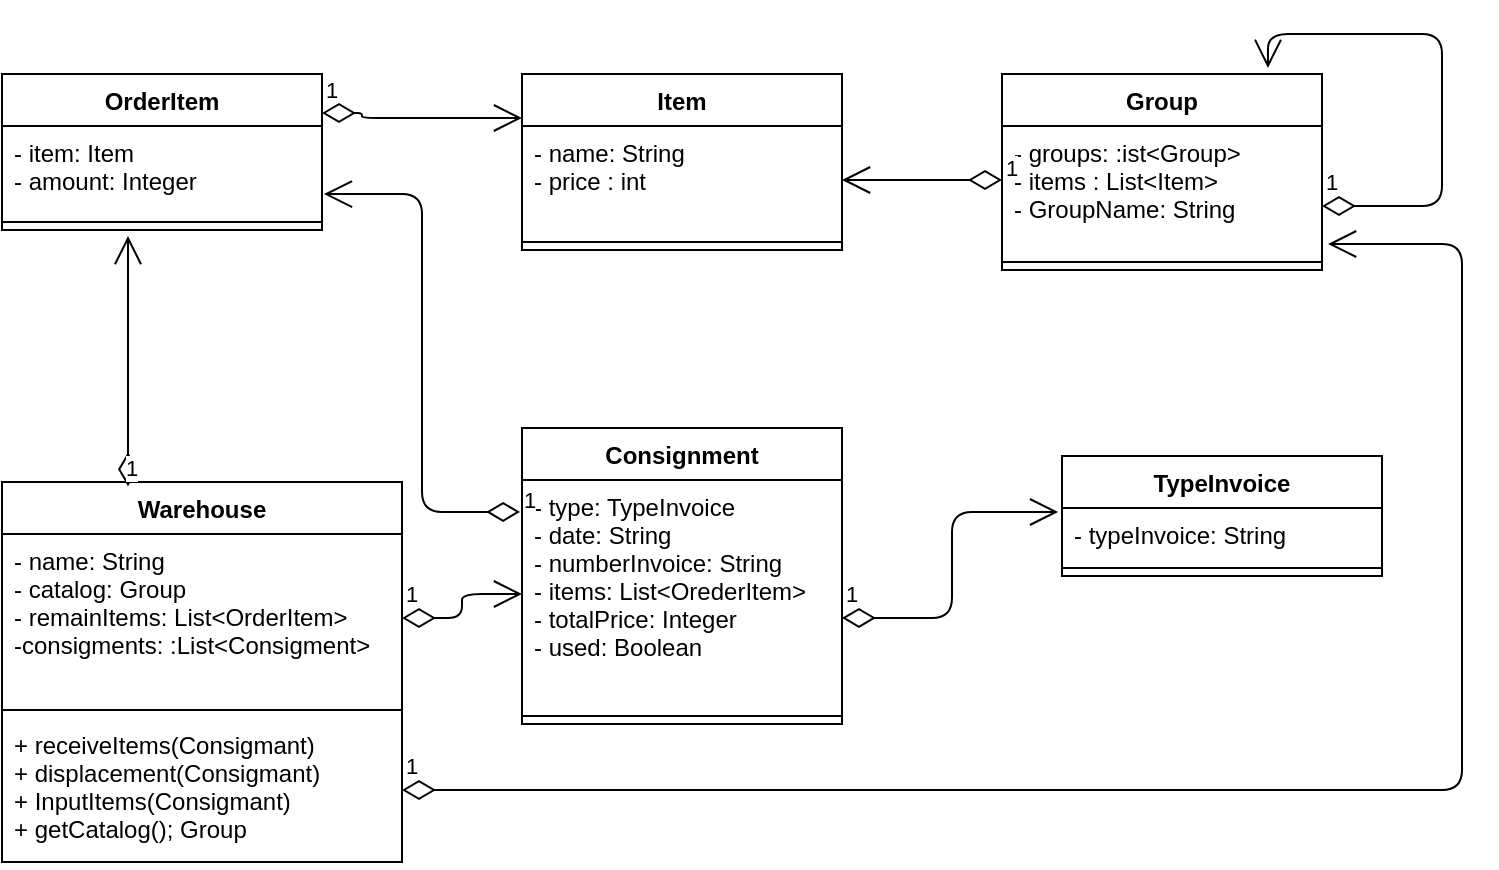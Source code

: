 <mxfile version="12.0.2" type="device" pages="1"><diagram id="VpjfsLbIvtAm7vIeEWqr" name="Page-1"><mxGraphModel dx="1422" dy="745" grid="1" gridSize="10" guides="1" tooltips="1" connect="1" arrows="1" fold="1" page="1" pageScale="1" pageWidth="827" pageHeight="1169" math="0" shadow="0"><root><mxCell id="0"/><mxCell id="1" parent="0"/><mxCell id="SZ-178DpBvnL0eJqTaVc-1" value="Item" style="swimlane;fontStyle=1;align=center;verticalAlign=top;childLayout=stackLayout;horizontal=1;startSize=26;horizontalStack=0;resizeParent=1;resizeParentMax=0;resizeLast=0;collapsible=1;marginBottom=0;" parent="1" vertex="1"><mxGeometry x="310" y="99" width="160" height="88" as="geometry"><mxRectangle x="180" y="299" width="60" height="26" as="alternateBounds"/></mxGeometry></mxCell><mxCell id="SZ-178DpBvnL0eJqTaVc-2" value="- name: String&#10;- price : int&#10;" style="text;strokeColor=none;fillColor=none;align=left;verticalAlign=top;spacingLeft=4;spacingRight=4;overflow=hidden;rotatable=0;points=[[0,0.5],[1,0.5]];portConstraint=eastwest;" parent="SZ-178DpBvnL0eJqTaVc-1" vertex="1"><mxGeometry y="26" width="160" height="54" as="geometry"/></mxCell><mxCell id="SZ-178DpBvnL0eJqTaVc-3" value="" style="line;strokeWidth=1;fillColor=none;align=left;verticalAlign=middle;spacingTop=-1;spacingLeft=3;spacingRight=3;rotatable=0;labelPosition=right;points=[];portConstraint=eastwest;" parent="SZ-178DpBvnL0eJqTaVc-1" vertex="1"><mxGeometry y="80" width="160" height="8" as="geometry"/></mxCell><mxCell id="SZ-178DpBvnL0eJqTaVc-5" value="OrderItem" style="swimlane;fontStyle=1;align=center;verticalAlign=top;childLayout=stackLayout;horizontal=1;startSize=26;horizontalStack=0;resizeParent=1;resizeParentMax=0;resizeLast=0;collapsible=1;marginBottom=0;" parent="1" vertex="1"><mxGeometry x="50" y="99" width="160" height="78" as="geometry"/></mxCell><mxCell id="SZ-178DpBvnL0eJqTaVc-6" value="- item: Item&#10;- amount: Integer&#10;" style="text;strokeColor=none;fillColor=none;align=left;verticalAlign=top;spacingLeft=4;spacingRight=4;overflow=hidden;rotatable=0;points=[[0,0.5],[1,0.5]];portConstraint=eastwest;" parent="SZ-178DpBvnL0eJqTaVc-5" vertex="1"><mxGeometry y="26" width="160" height="44" as="geometry"/></mxCell><mxCell id="SZ-178DpBvnL0eJqTaVc-7" value="" style="line;strokeWidth=1;fillColor=none;align=left;verticalAlign=middle;spacingTop=-1;spacingLeft=3;spacingRight=3;rotatable=0;labelPosition=right;points=[];portConstraint=eastwest;" parent="SZ-178DpBvnL0eJqTaVc-5" vertex="1"><mxGeometry y="70" width="160" height="8" as="geometry"/></mxCell><mxCell id="sCixryS_ZxGOpBUlxW9D-3" value="Group" style="swimlane;fontStyle=1;align=center;verticalAlign=top;childLayout=stackLayout;horizontal=1;startSize=26;horizontalStack=0;resizeParent=1;resizeParentMax=0;resizeLast=0;collapsible=1;marginBottom=0;" vertex="1" parent="1"><mxGeometry x="550" y="99" width="160" height="98" as="geometry"/></mxCell><mxCell id="sCixryS_ZxGOpBUlxW9D-4" value="- groups: :ist&lt;Group&gt;&#10;- items : List&lt;Item&gt;&#10;- GroupName: String" style="text;strokeColor=none;fillColor=none;align=left;verticalAlign=top;spacingLeft=4;spacingRight=4;overflow=hidden;rotatable=0;points=[[0,0.5],[1,0.5]];portConstraint=eastwest;" vertex="1" parent="sCixryS_ZxGOpBUlxW9D-3"><mxGeometry y="26" width="160" height="64" as="geometry"/></mxCell><mxCell id="sCixryS_ZxGOpBUlxW9D-5" value="" style="line;strokeWidth=1;fillColor=none;align=left;verticalAlign=middle;spacingTop=-1;spacingLeft=3;spacingRight=3;rotatable=0;labelPosition=right;points=[];portConstraint=eastwest;" vertex="1" parent="sCixryS_ZxGOpBUlxW9D-3"><mxGeometry y="90" width="160" height="8" as="geometry"/></mxCell><mxCell id="sCixryS_ZxGOpBUlxW9D-13" value="1" style="endArrow=open;html=1;endSize=12;startArrow=diamondThin;startSize=14;startFill=0;edgeStyle=orthogonalEdgeStyle;align=left;verticalAlign=bottom;entryX=0.831;entryY=-0.031;entryDx=0;entryDy=0;entryPerimeter=0;" edge="1" parent="sCixryS_ZxGOpBUlxW9D-3" source="sCixryS_ZxGOpBUlxW9D-4" target="sCixryS_ZxGOpBUlxW9D-3"><mxGeometry x="-1" y="3" relative="1" as="geometry"><mxPoint x="-450" y="230" as="sourcePoint"/><mxPoint x="-290" y="230" as="targetPoint"/><Array as="points"><mxPoint x="220" y="66"/><mxPoint x="220" y="-20"/><mxPoint x="133" y="-20"/></Array></mxGeometry></mxCell><mxCell id="sCixryS_ZxGOpBUlxW9D-12" value="1" style="endArrow=open;html=1;endSize=12;startArrow=diamondThin;startSize=14;startFill=0;edgeStyle=orthogonalEdgeStyle;align=left;verticalAlign=bottom;entryX=1;entryY=0.5;entryDx=0;entryDy=0;" edge="1" parent="1" source="sCixryS_ZxGOpBUlxW9D-3" target="SZ-178DpBvnL0eJqTaVc-2"><mxGeometry x="-1" y="3" relative="1" as="geometry"><mxPoint x="190" y="450" as="sourcePoint"/><mxPoint x="350" y="450" as="targetPoint"/><Array as="points"><mxPoint x="570" y="113"/></Array></mxGeometry></mxCell><mxCell id="sCixryS_ZxGOpBUlxW9D-14" value="1" style="endArrow=open;html=1;endSize=12;startArrow=diamondThin;startSize=14;startFill=0;edgeStyle=orthogonalEdgeStyle;align=left;verticalAlign=bottom;exitX=1;exitY=0.25;exitDx=0;exitDy=0;entryX=0;entryY=0.25;entryDx=0;entryDy=0;" edge="1" parent="1" source="SZ-178DpBvnL0eJqTaVc-5" target="SZ-178DpBvnL0eJqTaVc-1"><mxGeometry x="-1" y="3" relative="1" as="geometry"><mxPoint x="50" y="220" as="sourcePoint"/><mxPoint x="210" y="220" as="targetPoint"/><Array as="points"><mxPoint x="230" y="119"/><mxPoint x="230" y="121"/></Array></mxGeometry></mxCell><mxCell id="sCixryS_ZxGOpBUlxW9D-15" value="Consignment" style="swimlane;fontStyle=1;align=center;verticalAlign=top;childLayout=stackLayout;horizontal=1;startSize=26;horizontalStack=0;resizeParent=1;resizeParentMax=0;resizeLast=0;collapsible=1;marginBottom=0;" vertex="1" parent="1"><mxGeometry x="310" y="276" width="160" height="148" as="geometry"/></mxCell><mxCell id="sCixryS_ZxGOpBUlxW9D-16" value="- type: TypeInvoice&#10;- date: String&#10;- numberInvoice: String&#10;- items: List&lt;OrederItem&gt;&#10;- totalPrice: Integer&#10;- used: Boolean" style="text;strokeColor=none;fillColor=none;align=left;verticalAlign=top;spacingLeft=4;spacingRight=4;overflow=hidden;rotatable=0;points=[[0,0.5],[1,0.5]];portConstraint=eastwest;" vertex="1" parent="sCixryS_ZxGOpBUlxW9D-15"><mxGeometry y="26" width="160" height="114" as="geometry"/></mxCell><mxCell id="sCixryS_ZxGOpBUlxW9D-17" value="" style="line;strokeWidth=1;fillColor=none;align=left;verticalAlign=middle;spacingTop=-1;spacingLeft=3;spacingRight=3;rotatable=0;labelPosition=right;points=[];portConstraint=eastwest;" vertex="1" parent="sCixryS_ZxGOpBUlxW9D-15"><mxGeometry y="140" width="160" height="8" as="geometry"/></mxCell><mxCell id="sCixryS_ZxGOpBUlxW9D-19" value="TypeInvoice" style="swimlane;fontStyle=1;align=center;verticalAlign=top;childLayout=stackLayout;horizontal=1;startSize=26;horizontalStack=0;resizeParent=1;resizeParentMax=0;resizeLast=0;collapsible=1;marginBottom=0;" vertex="1" parent="1"><mxGeometry x="580" y="290" width="160" height="60" as="geometry"/></mxCell><mxCell id="sCixryS_ZxGOpBUlxW9D-20" value="- typeInvoice: String" style="text;strokeColor=none;fillColor=none;align=left;verticalAlign=top;spacingLeft=4;spacingRight=4;overflow=hidden;rotatable=0;points=[[0,0.5],[1,0.5]];portConstraint=eastwest;" vertex="1" parent="sCixryS_ZxGOpBUlxW9D-19"><mxGeometry y="26" width="160" height="26" as="geometry"/></mxCell><mxCell id="sCixryS_ZxGOpBUlxW9D-21" value="" style="line;strokeWidth=1;fillColor=none;align=left;verticalAlign=middle;spacingTop=-1;spacingLeft=3;spacingRight=3;rotatable=0;labelPosition=right;points=[];portConstraint=eastwest;" vertex="1" parent="sCixryS_ZxGOpBUlxW9D-19"><mxGeometry y="52" width="160" height="8" as="geometry"/></mxCell><mxCell id="sCixryS_ZxGOpBUlxW9D-23" value="1" style="endArrow=open;html=1;endSize=12;startArrow=diamondThin;startSize=14;startFill=0;edgeStyle=orthogonalEdgeStyle;align=left;verticalAlign=bottom;exitX=1;exitY=0.605;exitDx=0;exitDy=0;exitPerimeter=0;entryX=-0.012;entryY=0.077;entryDx=0;entryDy=0;entryPerimeter=0;" edge="1" parent="1" source="sCixryS_ZxGOpBUlxW9D-16" target="sCixryS_ZxGOpBUlxW9D-20"><mxGeometry x="-1" y="3" relative="1" as="geometry"><mxPoint x="490" y="370" as="sourcePoint"/><mxPoint x="550" y="320" as="targetPoint"/></mxGeometry></mxCell><mxCell id="sCixryS_ZxGOpBUlxW9D-24" value="1" style="endArrow=open;html=1;endSize=12;startArrow=diamondThin;startSize=14;startFill=0;edgeStyle=orthogonalEdgeStyle;align=left;verticalAlign=bottom;exitX=-0.006;exitY=0.14;exitDx=0;exitDy=0;exitPerimeter=0;entryX=1.006;entryY=0.773;entryDx=0;entryDy=0;entryPerimeter=0;" edge="1" parent="1" source="sCixryS_ZxGOpBUlxW9D-16" target="SZ-178DpBvnL0eJqTaVc-6"><mxGeometry x="-1" y="3" relative="1" as="geometry"><mxPoint x="190" y="240" as="sourcePoint"/><mxPoint x="350" y="240" as="targetPoint"/></mxGeometry></mxCell><mxCell id="sCixryS_ZxGOpBUlxW9D-25" value="Warehouse" style="swimlane;fontStyle=1;align=center;verticalAlign=top;childLayout=stackLayout;horizontal=1;startSize=26;horizontalStack=0;resizeParent=1;resizeParentMax=0;resizeLast=0;collapsible=1;marginBottom=0;" vertex="1" parent="1"><mxGeometry x="50" y="303" width="200" height="190" as="geometry"/></mxCell><mxCell id="sCixryS_ZxGOpBUlxW9D-26" value="- name: String&#10;- catalog: Group&#10;- remainItems: List&lt;OrderItem&gt;&#10;-consigments: :List&lt;Consigment&gt;" style="text;strokeColor=none;fillColor=none;align=left;verticalAlign=top;spacingLeft=4;spacingRight=4;overflow=hidden;rotatable=0;points=[[0,0.5],[1,0.5]];portConstraint=eastwest;" vertex="1" parent="sCixryS_ZxGOpBUlxW9D-25"><mxGeometry y="26" width="200" height="84" as="geometry"/></mxCell><mxCell id="sCixryS_ZxGOpBUlxW9D-27" value="" style="line;strokeWidth=1;fillColor=none;align=left;verticalAlign=middle;spacingTop=-1;spacingLeft=3;spacingRight=3;rotatable=0;labelPosition=right;points=[];portConstraint=eastwest;" vertex="1" parent="sCixryS_ZxGOpBUlxW9D-25"><mxGeometry y="110" width="200" height="8" as="geometry"/></mxCell><mxCell id="sCixryS_ZxGOpBUlxW9D-28" value="+ receiveItems(Consigmant)&#10;+ displacement(Consigmant)&#10;+ InputItems(Consigmant)&#10;+ getCatalog(); Group" style="text;strokeColor=none;fillColor=none;align=left;verticalAlign=top;spacingLeft=4;spacingRight=4;overflow=hidden;rotatable=0;points=[[0,0.5],[1,0.5]];portConstraint=eastwest;" vertex="1" parent="sCixryS_ZxGOpBUlxW9D-25"><mxGeometry y="118" width="200" height="72" as="geometry"/></mxCell><mxCell id="sCixryS_ZxGOpBUlxW9D-29" value="1" style="endArrow=open;html=1;endSize=12;startArrow=diamondThin;startSize=14;startFill=0;edgeStyle=orthogonalEdgeStyle;align=left;verticalAlign=bottom;entryX=1.019;entryY=0.922;entryDx=0;entryDy=0;entryPerimeter=0;" edge="1" parent="1" source="sCixryS_ZxGOpBUlxW9D-28" target="sCixryS_ZxGOpBUlxW9D-4"><mxGeometry x="-1" y="3" relative="1" as="geometry"><mxPoint x="253" y="456.5" as="sourcePoint"/><mxPoint x="790" y="190" as="targetPoint"/><Array as="points"><mxPoint x="780" y="457"/><mxPoint x="780" y="184"/></Array></mxGeometry></mxCell><mxCell id="sCixryS_ZxGOpBUlxW9D-31" value="1" style="endArrow=open;html=1;endSize=12;startArrow=diamondThin;startSize=14;startFill=0;edgeStyle=orthogonalEdgeStyle;align=left;verticalAlign=bottom;" edge="1" parent="1" source="sCixryS_ZxGOpBUlxW9D-26" target="sCixryS_ZxGOpBUlxW9D-16"><mxGeometry x="-1" y="3" relative="1" as="geometry"><mxPoint x="250" y="370.5" as="sourcePoint"/><mxPoint x="410" y="370.5" as="targetPoint"/></mxGeometry></mxCell><mxCell id="sCixryS_ZxGOpBUlxW9D-32" value="1" style="endArrow=open;html=1;endSize=12;startArrow=diamondThin;startSize=14;startFill=0;edgeStyle=orthogonalEdgeStyle;align=left;verticalAlign=bottom;exitX=0.315;exitY=0.011;exitDx=0;exitDy=0;exitPerimeter=0;" edge="1" parent="1" source="sCixryS_ZxGOpBUlxW9D-25"><mxGeometry x="-1" y="3" relative="1" as="geometry"><mxPoint x="30" y="275.5" as="sourcePoint"/><mxPoint x="113" y="180" as="targetPoint"/></mxGeometry></mxCell></root></mxGraphModel></diagram></mxfile>
